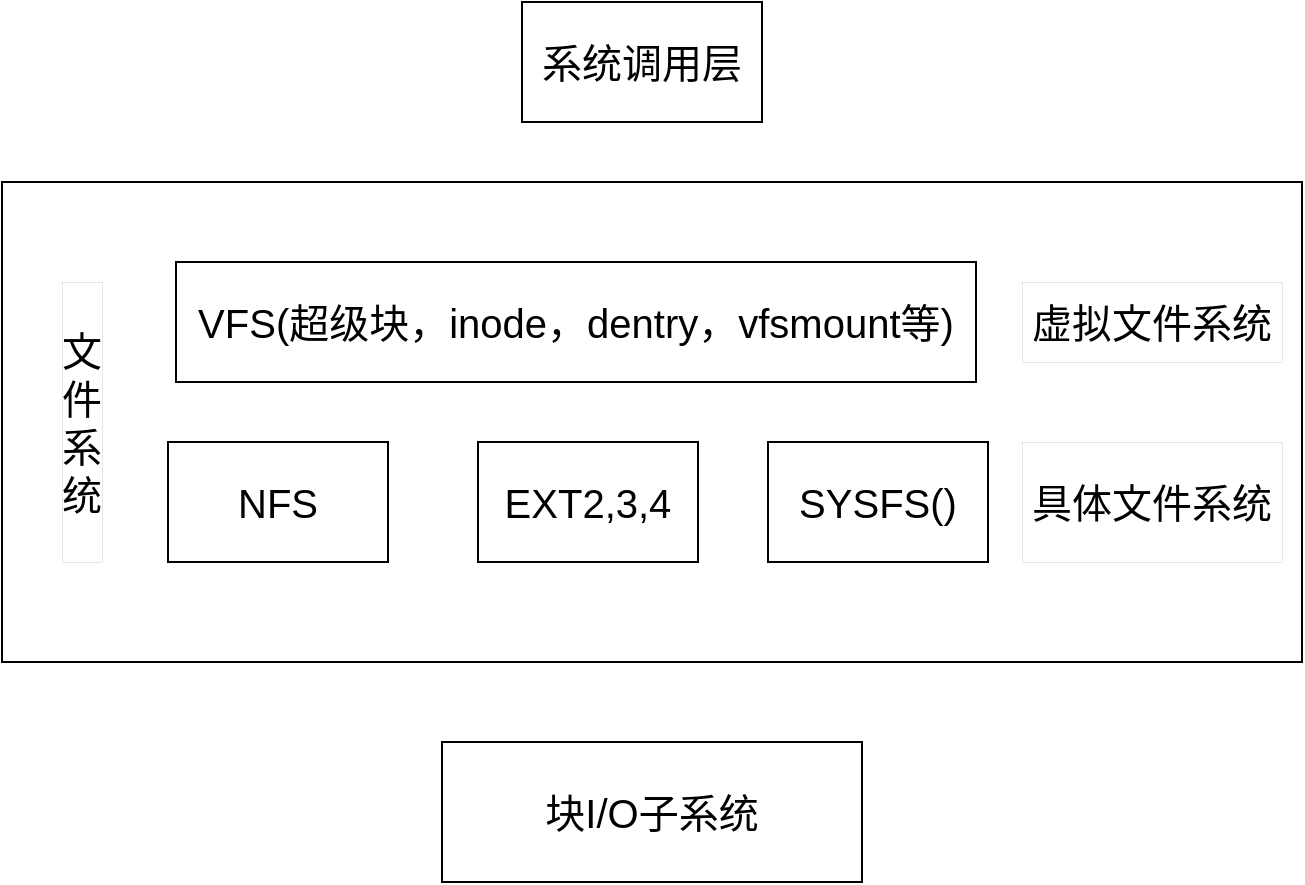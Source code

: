 <mxfile version="21.4.0" type="github">
  <diagram name="第 1 页" id="xE6j1u7JrcWCm94Bzhu7">
    <mxGraphModel dx="944" dy="599" grid="1" gridSize="10" guides="1" tooltips="1" connect="1" arrows="1" fold="1" page="1" pageScale="1" pageWidth="827" pageHeight="1169" math="0" shadow="0">
      <root>
        <mxCell id="0" />
        <mxCell id="1" parent="0" />
        <mxCell id="D83fO44UdGpcLvMbURXB-1" value="系统调用层" style="rounded=0;whiteSpace=wrap;html=1;fontSize=20;" parent="1" vertex="1">
          <mxGeometry x="340" y="60" width="120" height="60" as="geometry" />
        </mxCell>
        <mxCell id="D83fO44UdGpcLvMbURXB-2" value="" style="rounded=0;whiteSpace=wrap;html=1;fontSize=20;" parent="1" vertex="1">
          <mxGeometry x="80" y="150" width="650" height="240" as="geometry" />
        </mxCell>
        <mxCell id="D83fO44UdGpcLvMbURXB-3" value="文件系统" style="rounded=0;whiteSpace=wrap;html=1;rotation=0;fillColor=default;strokeWidth=0;fontSize=20;" parent="1" vertex="1">
          <mxGeometry x="110" y="200" width="20" height="140" as="geometry" />
        </mxCell>
        <mxCell id="D83fO44UdGpcLvMbURXB-4" value="VFS(超级块，inode，dentry，vfsmount等)" style="rounded=0;whiteSpace=wrap;html=1;fontSize=20;" parent="1" vertex="1">
          <mxGeometry x="167" y="190" width="400" height="60" as="geometry" />
        </mxCell>
        <mxCell id="D83fO44UdGpcLvMbURXB-5" value="NFS" style="rounded=0;whiteSpace=wrap;html=1;fontSize=20;" parent="1" vertex="1">
          <mxGeometry x="163" y="280" width="110" height="60" as="geometry" />
        </mxCell>
        <mxCell id="D83fO44UdGpcLvMbURXB-6" value="EXT2,3,4" style="rounded=0;whiteSpace=wrap;html=1;fontSize=20;" parent="1" vertex="1">
          <mxGeometry x="318" y="280" width="110" height="60" as="geometry" />
        </mxCell>
        <mxCell id="D83fO44UdGpcLvMbURXB-7" value="SYSFS()" style="rounded=0;whiteSpace=wrap;html=1;fontSize=20;" parent="1" vertex="1">
          <mxGeometry x="463" y="280" width="110" height="60" as="geometry" />
        </mxCell>
        <mxCell id="D83fO44UdGpcLvMbURXB-8" value="虚拟文件系统" style="rounded=0;whiteSpace=wrap;html=1;rotation=0;fillColor=default;strokeWidth=0;fontSize=20;" parent="1" vertex="1">
          <mxGeometry x="590" y="200" width="130" height="40" as="geometry" />
        </mxCell>
        <mxCell id="D83fO44UdGpcLvMbURXB-9" value="具体文件系统" style="rounded=0;whiteSpace=wrap;html=1;rotation=0;fillColor=default;strokeWidth=0;fontSize=20;" parent="1" vertex="1">
          <mxGeometry x="590" y="280" width="130" height="60" as="geometry" />
        </mxCell>
        <mxCell id="D83fO44UdGpcLvMbURXB-10" value="块I/O子系统" style="rounded=0;whiteSpace=wrap;html=1;fontSize=20;" parent="1" vertex="1">
          <mxGeometry x="300" y="430" width="210" height="70" as="geometry" />
        </mxCell>
      </root>
    </mxGraphModel>
  </diagram>
</mxfile>
